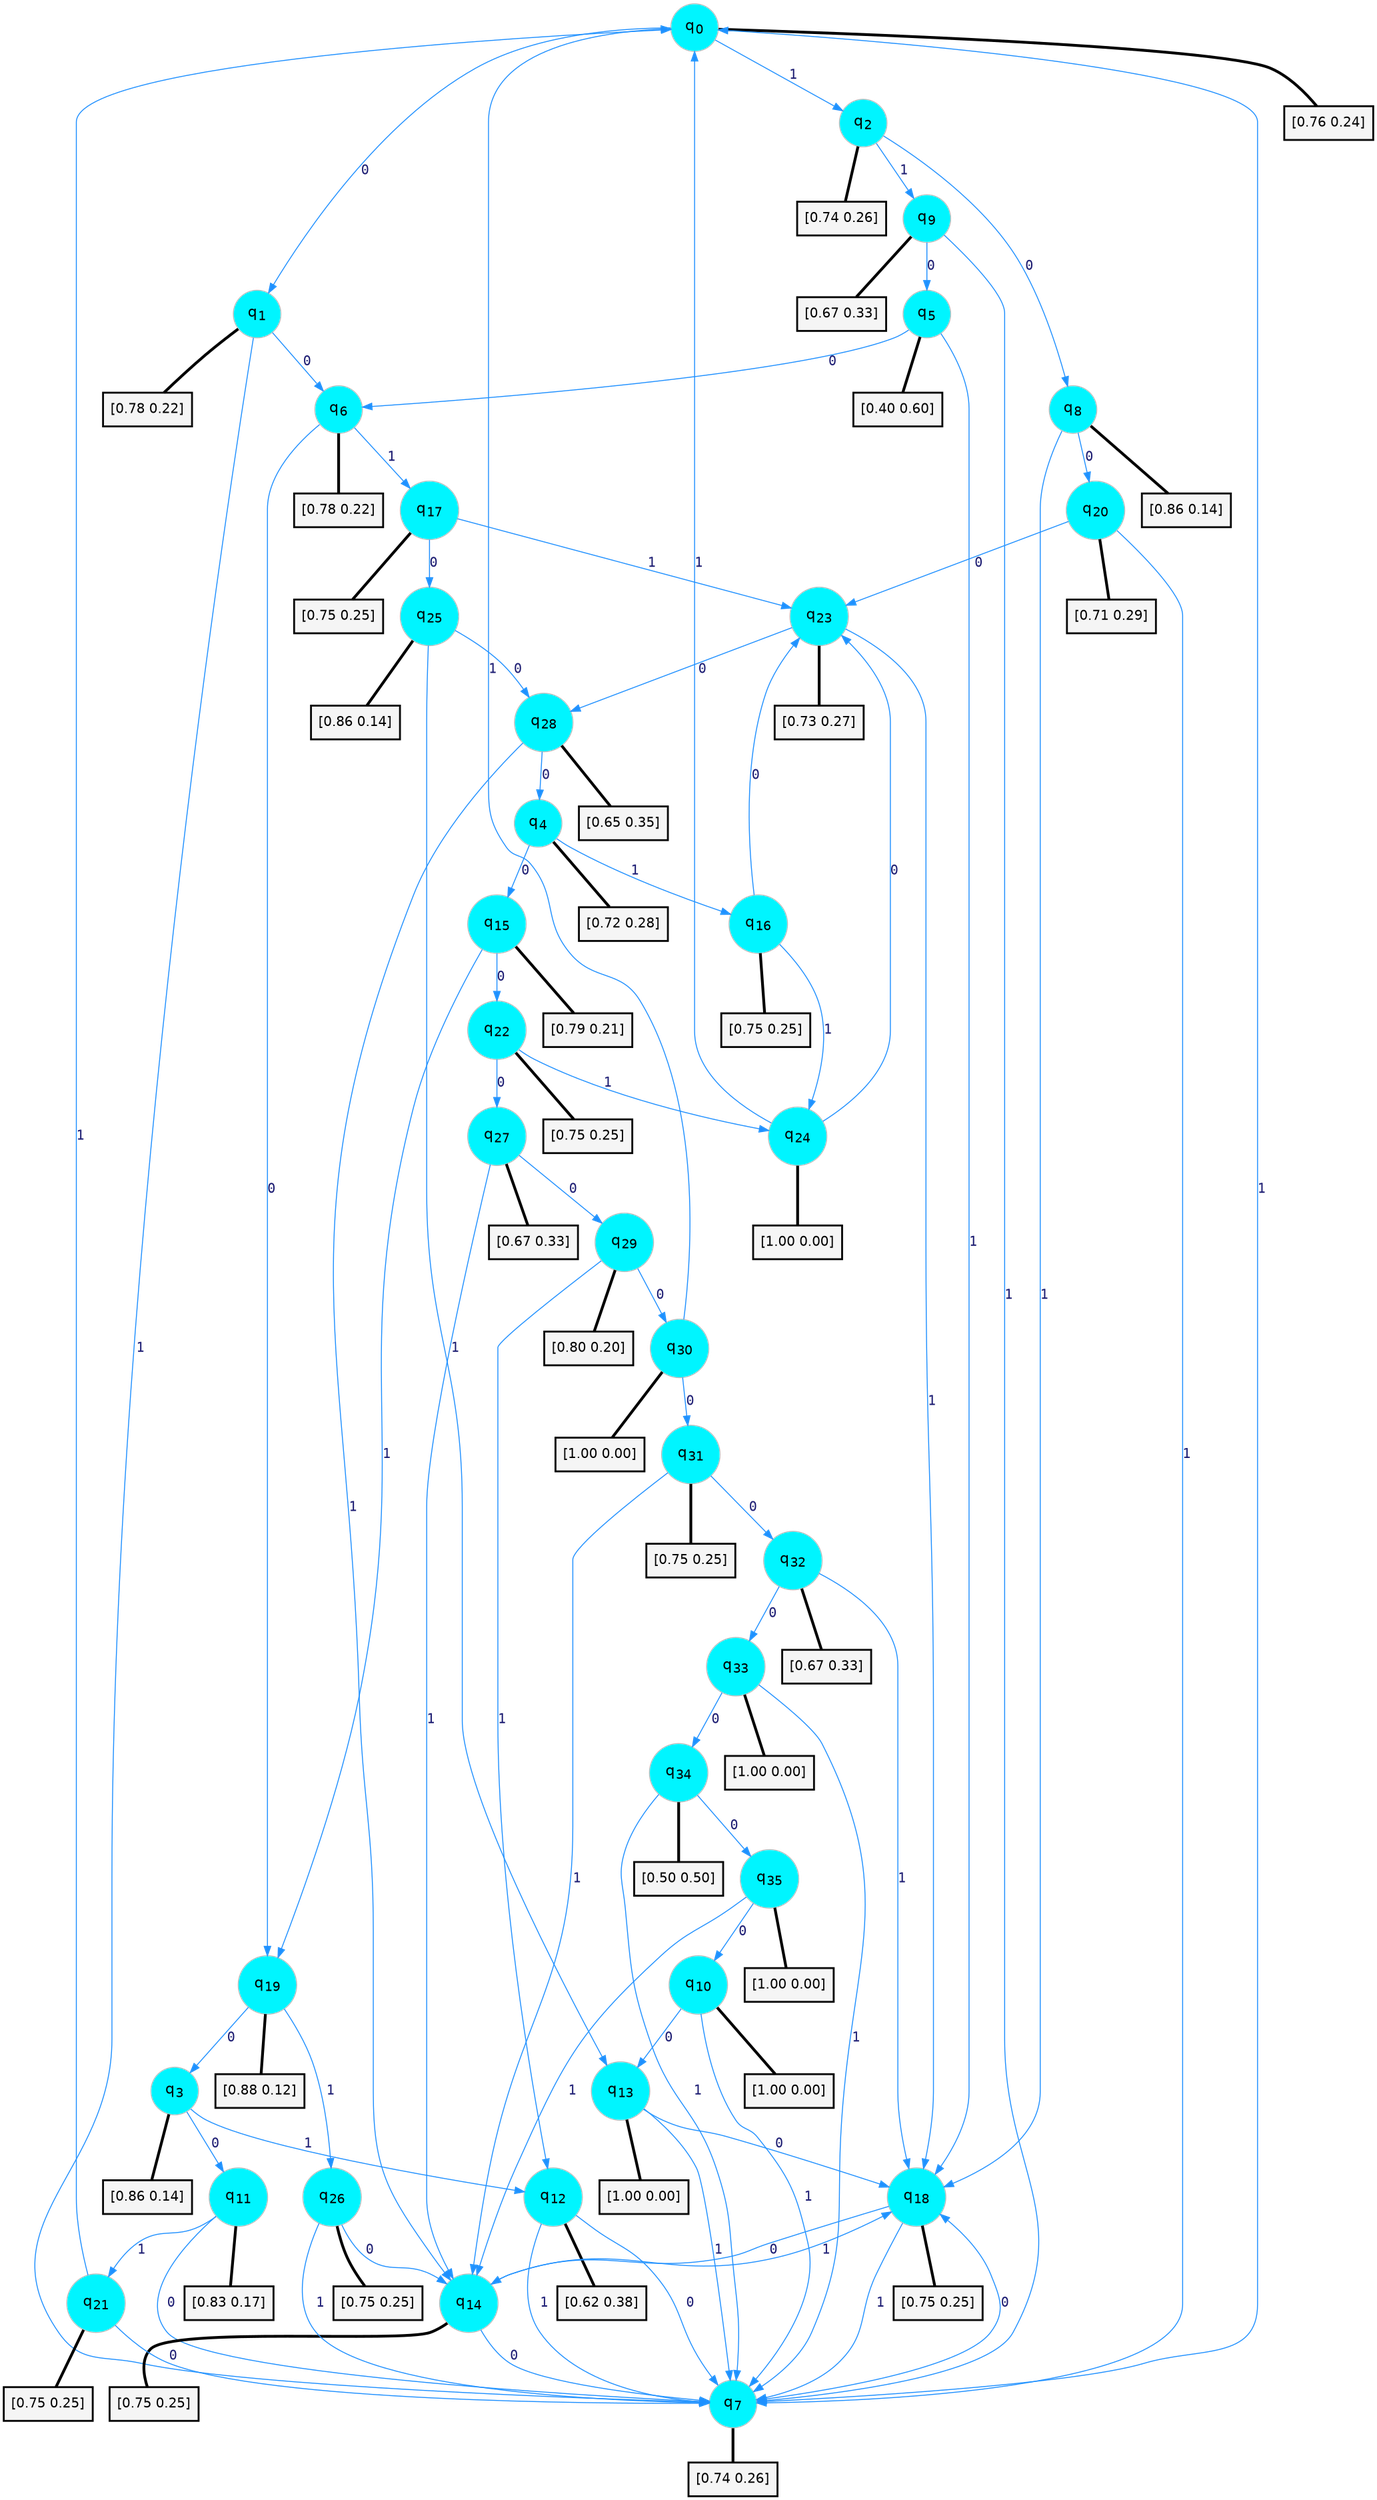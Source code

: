 digraph G {
graph [
bgcolor=transparent, dpi=300, rankdir=TD, size="40,25"];
node [
color=gray, fillcolor=turquoise1, fontcolor=black, fontname=Helvetica, fontsize=16, fontweight=bold, shape=circle, style=filled];
edge [
arrowsize=1, color=dodgerblue1, fontcolor=midnightblue, fontname=courier, fontweight=bold, penwidth=1, style=solid, weight=20];
0[label=<q<SUB>0</SUB>>];
1[label=<q<SUB>1</SUB>>];
2[label=<q<SUB>2</SUB>>];
3[label=<q<SUB>3</SUB>>];
4[label=<q<SUB>4</SUB>>];
5[label=<q<SUB>5</SUB>>];
6[label=<q<SUB>6</SUB>>];
7[label=<q<SUB>7</SUB>>];
8[label=<q<SUB>8</SUB>>];
9[label=<q<SUB>9</SUB>>];
10[label=<q<SUB>10</SUB>>];
11[label=<q<SUB>11</SUB>>];
12[label=<q<SUB>12</SUB>>];
13[label=<q<SUB>13</SUB>>];
14[label=<q<SUB>14</SUB>>];
15[label=<q<SUB>15</SUB>>];
16[label=<q<SUB>16</SUB>>];
17[label=<q<SUB>17</SUB>>];
18[label=<q<SUB>18</SUB>>];
19[label=<q<SUB>19</SUB>>];
20[label=<q<SUB>20</SUB>>];
21[label=<q<SUB>21</SUB>>];
22[label=<q<SUB>22</SUB>>];
23[label=<q<SUB>23</SUB>>];
24[label=<q<SUB>24</SUB>>];
25[label=<q<SUB>25</SUB>>];
26[label=<q<SUB>26</SUB>>];
27[label=<q<SUB>27</SUB>>];
28[label=<q<SUB>28</SUB>>];
29[label=<q<SUB>29</SUB>>];
30[label=<q<SUB>30</SUB>>];
31[label=<q<SUB>31</SUB>>];
32[label=<q<SUB>32</SUB>>];
33[label=<q<SUB>33</SUB>>];
34[label=<q<SUB>34</SUB>>];
35[label=<q<SUB>35</SUB>>];
36[label="[0.76 0.24]", shape=box,fontcolor=black, fontname=Helvetica, fontsize=14, penwidth=2, fillcolor=whitesmoke,color=black];
37[label="[0.78 0.22]", shape=box,fontcolor=black, fontname=Helvetica, fontsize=14, penwidth=2, fillcolor=whitesmoke,color=black];
38[label="[0.74 0.26]", shape=box,fontcolor=black, fontname=Helvetica, fontsize=14, penwidth=2, fillcolor=whitesmoke,color=black];
39[label="[0.86 0.14]", shape=box,fontcolor=black, fontname=Helvetica, fontsize=14, penwidth=2, fillcolor=whitesmoke,color=black];
40[label="[0.72 0.28]", shape=box,fontcolor=black, fontname=Helvetica, fontsize=14, penwidth=2, fillcolor=whitesmoke,color=black];
41[label="[0.40 0.60]", shape=box,fontcolor=black, fontname=Helvetica, fontsize=14, penwidth=2, fillcolor=whitesmoke,color=black];
42[label="[0.78 0.22]", shape=box,fontcolor=black, fontname=Helvetica, fontsize=14, penwidth=2, fillcolor=whitesmoke,color=black];
43[label="[0.74 0.26]", shape=box,fontcolor=black, fontname=Helvetica, fontsize=14, penwidth=2, fillcolor=whitesmoke,color=black];
44[label="[0.86 0.14]", shape=box,fontcolor=black, fontname=Helvetica, fontsize=14, penwidth=2, fillcolor=whitesmoke,color=black];
45[label="[0.67 0.33]", shape=box,fontcolor=black, fontname=Helvetica, fontsize=14, penwidth=2, fillcolor=whitesmoke,color=black];
46[label="[1.00 0.00]", shape=box,fontcolor=black, fontname=Helvetica, fontsize=14, penwidth=2, fillcolor=whitesmoke,color=black];
47[label="[0.83 0.17]", shape=box,fontcolor=black, fontname=Helvetica, fontsize=14, penwidth=2, fillcolor=whitesmoke,color=black];
48[label="[0.62 0.38]", shape=box,fontcolor=black, fontname=Helvetica, fontsize=14, penwidth=2, fillcolor=whitesmoke,color=black];
49[label="[1.00 0.00]", shape=box,fontcolor=black, fontname=Helvetica, fontsize=14, penwidth=2, fillcolor=whitesmoke,color=black];
50[label="[0.75 0.25]", shape=box,fontcolor=black, fontname=Helvetica, fontsize=14, penwidth=2, fillcolor=whitesmoke,color=black];
51[label="[0.79 0.21]", shape=box,fontcolor=black, fontname=Helvetica, fontsize=14, penwidth=2, fillcolor=whitesmoke,color=black];
52[label="[0.75 0.25]", shape=box,fontcolor=black, fontname=Helvetica, fontsize=14, penwidth=2, fillcolor=whitesmoke,color=black];
53[label="[0.75 0.25]", shape=box,fontcolor=black, fontname=Helvetica, fontsize=14, penwidth=2, fillcolor=whitesmoke,color=black];
54[label="[0.75 0.25]", shape=box,fontcolor=black, fontname=Helvetica, fontsize=14, penwidth=2, fillcolor=whitesmoke,color=black];
55[label="[0.88 0.12]", shape=box,fontcolor=black, fontname=Helvetica, fontsize=14, penwidth=2, fillcolor=whitesmoke,color=black];
56[label="[0.71 0.29]", shape=box,fontcolor=black, fontname=Helvetica, fontsize=14, penwidth=2, fillcolor=whitesmoke,color=black];
57[label="[0.75 0.25]", shape=box,fontcolor=black, fontname=Helvetica, fontsize=14, penwidth=2, fillcolor=whitesmoke,color=black];
58[label="[0.75 0.25]", shape=box,fontcolor=black, fontname=Helvetica, fontsize=14, penwidth=2, fillcolor=whitesmoke,color=black];
59[label="[0.73 0.27]", shape=box,fontcolor=black, fontname=Helvetica, fontsize=14, penwidth=2, fillcolor=whitesmoke,color=black];
60[label="[1.00 0.00]", shape=box,fontcolor=black, fontname=Helvetica, fontsize=14, penwidth=2, fillcolor=whitesmoke,color=black];
61[label="[0.86 0.14]", shape=box,fontcolor=black, fontname=Helvetica, fontsize=14, penwidth=2, fillcolor=whitesmoke,color=black];
62[label="[0.75 0.25]", shape=box,fontcolor=black, fontname=Helvetica, fontsize=14, penwidth=2, fillcolor=whitesmoke,color=black];
63[label="[0.67 0.33]", shape=box,fontcolor=black, fontname=Helvetica, fontsize=14, penwidth=2, fillcolor=whitesmoke,color=black];
64[label="[0.65 0.35]", shape=box,fontcolor=black, fontname=Helvetica, fontsize=14, penwidth=2, fillcolor=whitesmoke,color=black];
65[label="[0.80 0.20]", shape=box,fontcolor=black, fontname=Helvetica, fontsize=14, penwidth=2, fillcolor=whitesmoke,color=black];
66[label="[1.00 0.00]", shape=box,fontcolor=black, fontname=Helvetica, fontsize=14, penwidth=2, fillcolor=whitesmoke,color=black];
67[label="[0.75 0.25]", shape=box,fontcolor=black, fontname=Helvetica, fontsize=14, penwidth=2, fillcolor=whitesmoke,color=black];
68[label="[0.67 0.33]", shape=box,fontcolor=black, fontname=Helvetica, fontsize=14, penwidth=2, fillcolor=whitesmoke,color=black];
69[label="[1.00 0.00]", shape=box,fontcolor=black, fontname=Helvetica, fontsize=14, penwidth=2, fillcolor=whitesmoke,color=black];
70[label="[0.50 0.50]", shape=box,fontcolor=black, fontname=Helvetica, fontsize=14, penwidth=2, fillcolor=whitesmoke,color=black];
71[label="[1.00 0.00]", shape=box,fontcolor=black, fontname=Helvetica, fontsize=14, penwidth=2, fillcolor=whitesmoke,color=black];
0->1 [label=0];
0->2 [label=1];
0->36 [arrowhead=none, penwidth=3,color=black];
1->6 [label=0];
1->7 [label=1];
1->37 [arrowhead=none, penwidth=3,color=black];
2->8 [label=0];
2->9 [label=1];
2->38 [arrowhead=none, penwidth=3,color=black];
3->11 [label=0];
3->12 [label=1];
3->39 [arrowhead=none, penwidth=3,color=black];
4->15 [label=0];
4->16 [label=1];
4->40 [arrowhead=none, penwidth=3,color=black];
5->6 [label=0];
5->18 [label=1];
5->41 [arrowhead=none, penwidth=3,color=black];
6->19 [label=0];
6->17 [label=1];
6->42 [arrowhead=none, penwidth=3,color=black];
7->18 [label=0];
7->0 [label=1];
7->43 [arrowhead=none, penwidth=3,color=black];
8->20 [label=0];
8->18 [label=1];
8->44 [arrowhead=none, penwidth=3,color=black];
9->5 [label=0];
9->7 [label=1];
9->45 [arrowhead=none, penwidth=3,color=black];
10->13 [label=0];
10->7 [label=1];
10->46 [arrowhead=none, penwidth=3,color=black];
11->7 [label=0];
11->21 [label=1];
11->47 [arrowhead=none, penwidth=3,color=black];
12->7 [label=0];
12->7 [label=1];
12->48 [arrowhead=none, penwidth=3,color=black];
13->18 [label=0];
13->7 [label=1];
13->49 [arrowhead=none, penwidth=3,color=black];
14->7 [label=0];
14->18 [label=1];
14->50 [arrowhead=none, penwidth=3,color=black];
15->22 [label=0];
15->19 [label=1];
15->51 [arrowhead=none, penwidth=3,color=black];
16->23 [label=0];
16->24 [label=1];
16->52 [arrowhead=none, penwidth=3,color=black];
17->25 [label=0];
17->23 [label=1];
17->53 [arrowhead=none, penwidth=3,color=black];
18->14 [label=0];
18->7 [label=1];
18->54 [arrowhead=none, penwidth=3,color=black];
19->3 [label=0];
19->26 [label=1];
19->55 [arrowhead=none, penwidth=3,color=black];
20->23 [label=0];
20->7 [label=1];
20->56 [arrowhead=none, penwidth=3,color=black];
21->7 [label=0];
21->0 [label=1];
21->57 [arrowhead=none, penwidth=3,color=black];
22->27 [label=0];
22->24 [label=1];
22->58 [arrowhead=none, penwidth=3,color=black];
23->28 [label=0];
23->18 [label=1];
23->59 [arrowhead=none, penwidth=3,color=black];
24->23 [label=0];
24->0 [label=1];
24->60 [arrowhead=none, penwidth=3,color=black];
25->28 [label=0];
25->13 [label=1];
25->61 [arrowhead=none, penwidth=3,color=black];
26->14 [label=0];
26->7 [label=1];
26->62 [arrowhead=none, penwidth=3,color=black];
27->29 [label=0];
27->14 [label=1];
27->63 [arrowhead=none, penwidth=3,color=black];
28->4 [label=0];
28->14 [label=1];
28->64 [arrowhead=none, penwidth=3,color=black];
29->30 [label=0];
29->12 [label=1];
29->65 [arrowhead=none, penwidth=3,color=black];
30->31 [label=0];
30->0 [label=1];
30->66 [arrowhead=none, penwidth=3,color=black];
31->32 [label=0];
31->14 [label=1];
31->67 [arrowhead=none, penwidth=3,color=black];
32->33 [label=0];
32->18 [label=1];
32->68 [arrowhead=none, penwidth=3,color=black];
33->34 [label=0];
33->7 [label=1];
33->69 [arrowhead=none, penwidth=3,color=black];
34->35 [label=0];
34->7 [label=1];
34->70 [arrowhead=none, penwidth=3,color=black];
35->10 [label=0];
35->14 [label=1];
35->71 [arrowhead=none, penwidth=3,color=black];
}
